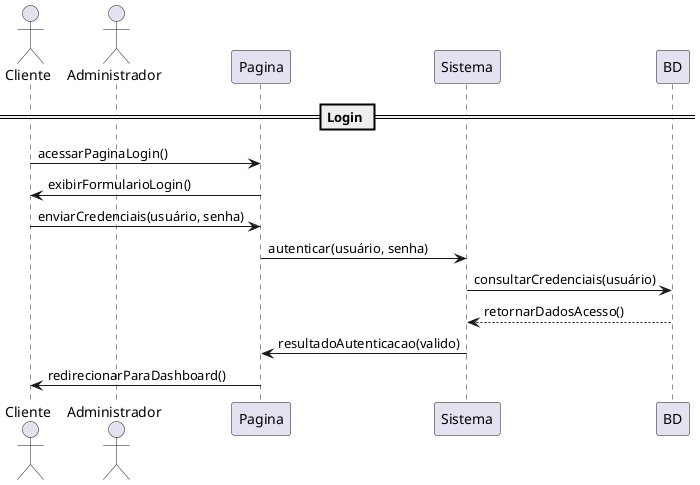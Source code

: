 @startuml



' =============== Atores =================
actor Cliente
actor Administrador

' ========== 2. Login ==========
== Login ==
Cliente -> Pagina : acessarPaginaLogin()
Pagina -> Cliente : exibirFormularioLogin()
Cliente -> Pagina : enviarCredenciais(usuário, senha)
Pagina -> Sistema : autenticar(usuário, senha)
Sistema -> BD : consultarCredenciais(usuário)
BD --> Sistema : retornarDadosAcesso()
Sistema -> Pagina : resultadoAutenticacao(valido)
Pagina -> Cliente : redirecionarParaDashboard()

@enduml
